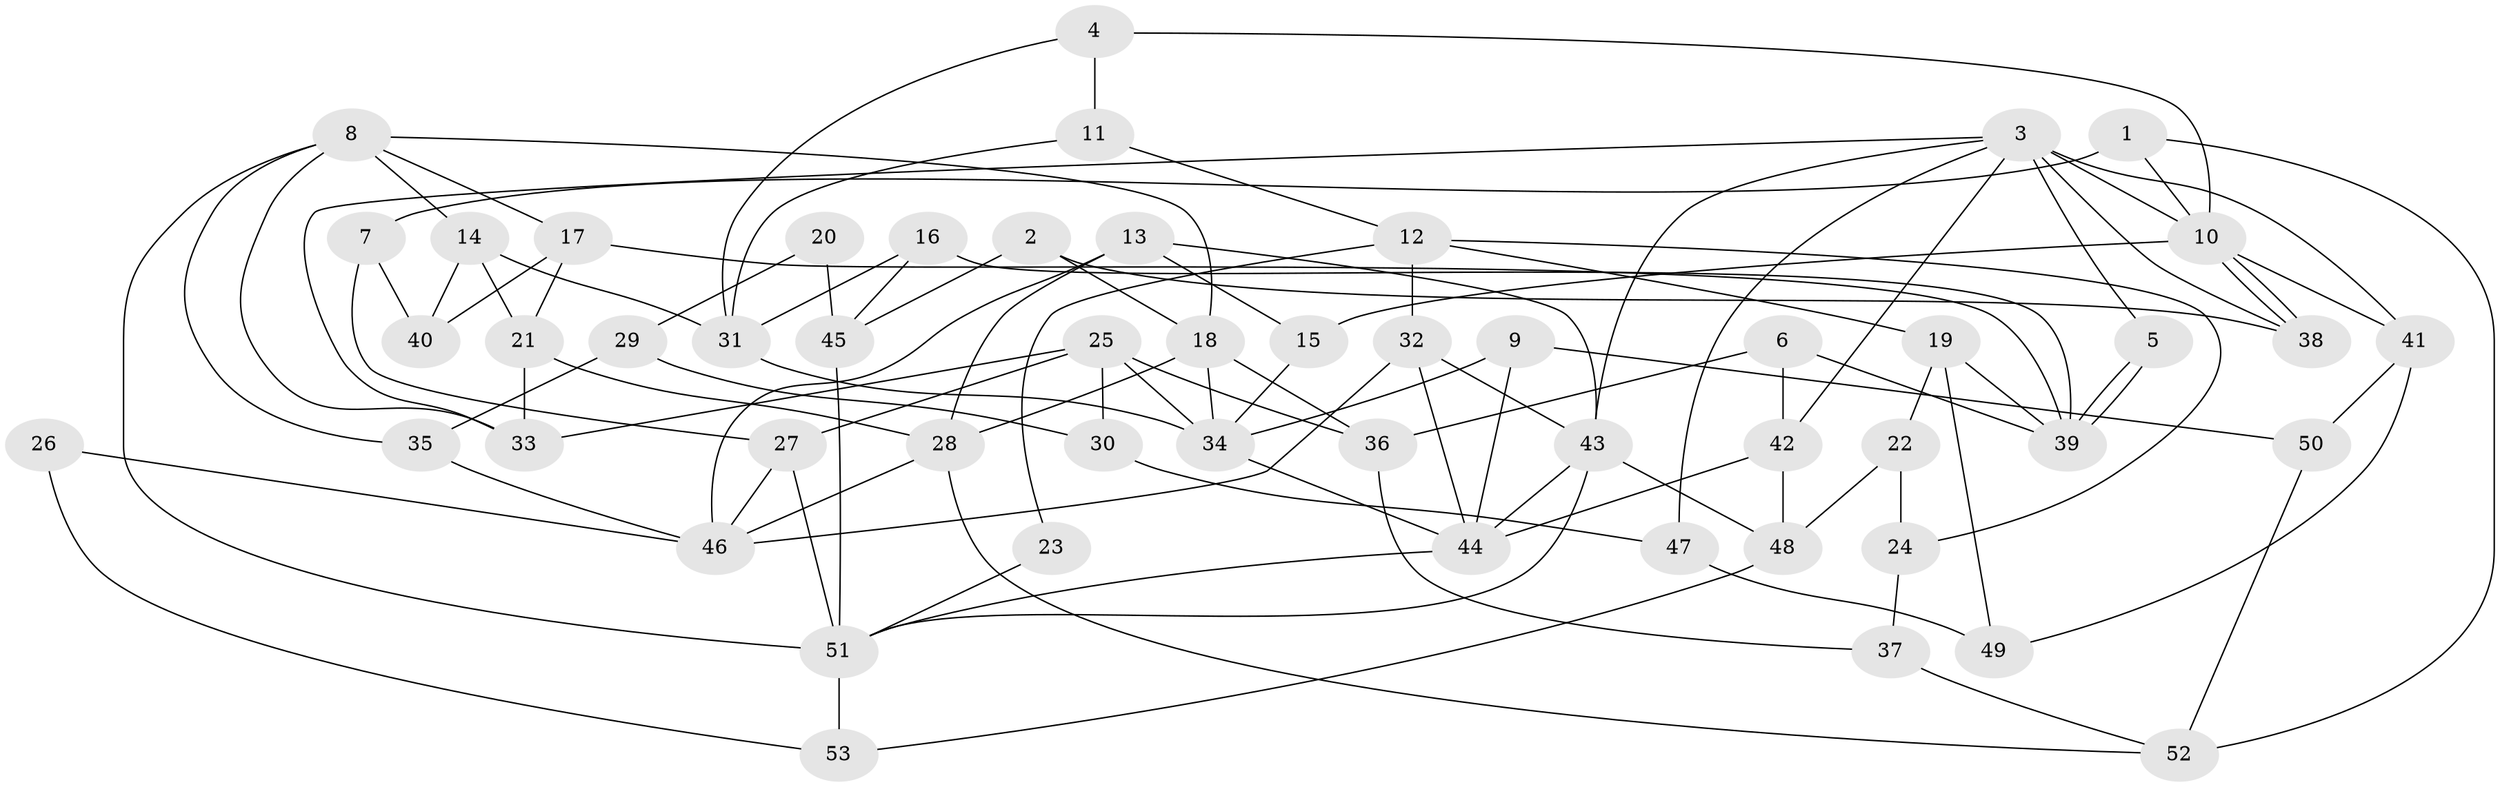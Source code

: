 // Generated by graph-tools (version 1.1) at 2025/51/03/09/25 04:51:48]
// undirected, 53 vertices, 106 edges
graph export_dot {
graph [start="1"]
  node [color=gray90,style=filled];
  1;
  2;
  3;
  4;
  5;
  6;
  7;
  8;
  9;
  10;
  11;
  12;
  13;
  14;
  15;
  16;
  17;
  18;
  19;
  20;
  21;
  22;
  23;
  24;
  25;
  26;
  27;
  28;
  29;
  30;
  31;
  32;
  33;
  34;
  35;
  36;
  37;
  38;
  39;
  40;
  41;
  42;
  43;
  44;
  45;
  46;
  47;
  48;
  49;
  50;
  51;
  52;
  53;
  1 -- 10;
  1 -- 52;
  1 -- 7;
  2 -- 38;
  2 -- 18;
  2 -- 45;
  3 -- 41;
  3 -- 43;
  3 -- 5;
  3 -- 10;
  3 -- 33;
  3 -- 38;
  3 -- 42;
  3 -- 47;
  4 -- 31;
  4 -- 10;
  4 -- 11;
  5 -- 39;
  5 -- 39;
  6 -- 42;
  6 -- 39;
  6 -- 36;
  7 -- 40;
  7 -- 27;
  8 -- 18;
  8 -- 33;
  8 -- 14;
  8 -- 17;
  8 -- 35;
  8 -- 51;
  9 -- 34;
  9 -- 44;
  9 -- 50;
  10 -- 38;
  10 -- 38;
  10 -- 15;
  10 -- 41;
  11 -- 31;
  11 -- 12;
  12 -- 32;
  12 -- 19;
  12 -- 23;
  12 -- 24;
  13 -- 43;
  13 -- 28;
  13 -- 15;
  13 -- 46;
  14 -- 31;
  14 -- 21;
  14 -- 40;
  15 -- 34;
  16 -- 45;
  16 -- 39;
  16 -- 31;
  17 -- 21;
  17 -- 39;
  17 -- 40;
  18 -- 36;
  18 -- 34;
  18 -- 28;
  19 -- 39;
  19 -- 22;
  19 -- 49;
  20 -- 29;
  20 -- 45;
  21 -- 33;
  21 -- 28;
  22 -- 48;
  22 -- 24;
  23 -- 51;
  24 -- 37;
  25 -- 34;
  25 -- 27;
  25 -- 30;
  25 -- 33;
  25 -- 36;
  26 -- 46;
  26 -- 53;
  27 -- 46;
  27 -- 51;
  28 -- 46;
  28 -- 52;
  29 -- 30;
  29 -- 35;
  30 -- 47;
  31 -- 34;
  32 -- 46;
  32 -- 44;
  32 -- 43;
  34 -- 44;
  35 -- 46;
  36 -- 37;
  37 -- 52;
  41 -- 50;
  41 -- 49;
  42 -- 44;
  42 -- 48;
  43 -- 51;
  43 -- 44;
  43 -- 48;
  44 -- 51;
  45 -- 51;
  47 -- 49;
  48 -- 53;
  50 -- 52;
  51 -- 53;
}

